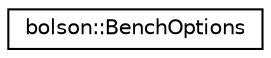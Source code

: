 digraph "Graphical Class Hierarchy"
{
 // LATEX_PDF_SIZE
  edge [fontname="Helvetica",fontsize="10",labelfontname="Helvetica",labelfontsize="10"];
  node [fontname="Helvetica",fontsize="10",shape=record];
  rankdir="LR";
  Node0 [label="bolson::BenchOptions",height=0.2,width=0.4,color="black", fillcolor="white", style="filled",URL="$structbolson_1_1_bench_options.html",tooltip="Benchmark subcommand options."];
}
